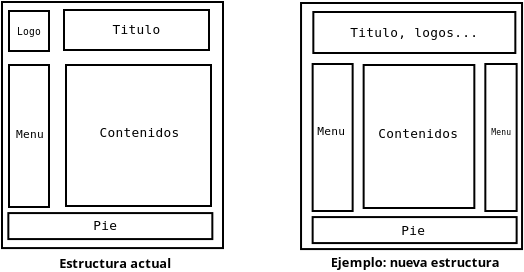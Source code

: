 <?xml version="1.0"?>
<diagram xmlns:dia="http://www.lysator.liu.se/~alla/dia/">
  <diagramdata>
    <attribute name="background">
      <color val="#ffffff"/>
    </attribute>
    <attribute name="paper">
      <composite type="paper">
        <attribute name="name">
          <string>#A4#</string>
        </attribute>
        <attribute name="tmargin">
          <real val="2.82"/>
        </attribute>
        <attribute name="bmargin">
          <real val="2.82"/>
        </attribute>
        <attribute name="lmargin">
          <real val="2.82"/>
        </attribute>
        <attribute name="rmargin">
          <real val="2.82"/>
        </attribute>
        <attribute name="is_portrait">
          <boolean val="true"/>
        </attribute>
        <attribute name="scaling">
          <real val="1"/>
        </attribute>
        <attribute name="fitto">
          <boolean val="false"/>
        </attribute>
      </composite>
    </attribute>
    <attribute name="grid">
      <composite type="grid">
        <attribute name="width_x">
          <real val="1"/>
        </attribute>
        <attribute name="width_y">
          <real val="1"/>
        </attribute>
        <attribute name="visible_x">
          <int val="1"/>
        </attribute>
        <attribute name="visible_y">
          <int val="1"/>
        </attribute>
      </composite>
    </attribute>
    <attribute name="guides">
      <composite type="guides">
        <attribute name="hguides"/>
        <attribute name="vguides"/>
      </composite>
    </attribute>
  </diagramdata>
  <layer name="Background" visible="true">
    <object type="Standard - Text" version="0" id="O0">
      <attribute name="obj_pos">
        <point val="12.517,15.704"/>
      </attribute>
      <attribute name="obj_bb">
        <rectangle val="9.153,15.052;15.882,15.852"/>
      </attribute>
      <attribute name="text">
        <composite type="text">
          <attribute name="string">
            <string>#Estructura actual#</string>
          </attribute>
          <attribute name="font">
            <font name="Helvetica-Bold"/>
          </attribute>
          <attribute name="height">
            <real val="0.8"/>
          </attribute>
          <attribute name="pos">
            <point val="12.517,15.704"/>
          </attribute>
          <attribute name="color">
            <color val="#000000"/>
          </attribute>
          <attribute name="alignment">
            <enum val="1"/>
          </attribute>
        </composite>
      </attribute>
    </object>
    <object type="Standard - Box" version="0" id="O1">
      <attribute name="obj_pos">
        <point val="6.9,2.4"/>
      </attribute>
      <attribute name="obj_bb">
        <rectangle val="6.85,2.35;18,14.754"/>
      </attribute>
      <attribute name="elem_corner">
        <point val="6.9,2.4"/>
      </attribute>
      <attribute name="elem_width">
        <real val="11.05"/>
      </attribute>
      <attribute name="elem_height">
        <real val="12.304"/>
      </attribute>
      <attribute name="show_background">
        <boolean val="true"/>
      </attribute>
    </object>
    <object type="Standard - Box" version="0" id="O2">
      <attribute name="obj_pos">
        <point val="7.25,2.85"/>
      </attribute>
      <attribute name="obj_bb">
        <rectangle val="7.2,2.8;9.3,4.9"/>
      </attribute>
      <attribute name="elem_corner">
        <point val="7.25,2.85"/>
      </attribute>
      <attribute name="elem_width">
        <real val="2"/>
      </attribute>
      <attribute name="elem_height">
        <real val="2"/>
      </attribute>
      <attribute name="show_background">
        <boolean val="true"/>
      </attribute>
    </object>
    <object type="Standard - Box" version="0" id="O3">
      <attribute name="obj_pos">
        <point val="10,2.8"/>
      </attribute>
      <attribute name="obj_bb">
        <rectangle val="9.95,2.75;17.3,4.85"/>
      </attribute>
      <attribute name="elem_corner">
        <point val="10,2.8"/>
      </attribute>
      <attribute name="elem_width">
        <real val="7.25"/>
      </attribute>
      <attribute name="elem_height">
        <real val="2"/>
      </attribute>
      <attribute name="show_background">
        <boolean val="true"/>
      </attribute>
    </object>
    <object type="Standard - Box" version="0" id="O4">
      <attribute name="obj_pos">
        <point val="7.25,5.55"/>
      </attribute>
      <attribute name="obj_bb">
        <rectangle val="7.2,5.5;9.3,12.7"/>
      </attribute>
      <attribute name="elem_corner">
        <point val="7.25,5.55"/>
      </attribute>
      <attribute name="elem_width">
        <real val="2"/>
      </attribute>
      <attribute name="elem_height">
        <real val="7.1"/>
      </attribute>
      <attribute name="show_background">
        <boolean val="true"/>
      </attribute>
    </object>
    <object type="Standard - Box" version="0" id="O5">
      <attribute name="obj_pos">
        <point val="10.1,5.55"/>
      </attribute>
      <attribute name="obj_bb">
        <rectangle val="10.05,5.5;17.4,12.65"/>
      </attribute>
      <attribute name="elem_corner">
        <point val="10.1,5.55"/>
      </attribute>
      <attribute name="elem_width">
        <real val="7.25"/>
      </attribute>
      <attribute name="elem_height">
        <real val="7.05"/>
      </attribute>
      <attribute name="show_background">
        <boolean val="true"/>
      </attribute>
    </object>
    <object type="Standard - Text" version="0" id="O6">
      <attribute name="obj_pos">
        <point val="8.25,4.05"/>
      </attribute>
      <attribute name="obj_bb">
        <rectangle val="7.423,3.604;9.077,4.204"/>
      </attribute>
      <attribute name="text">
        <composite type="text">
          <attribute name="string">
            <string>#Logo#</string>
          </attribute>
          <attribute name="font">
            <font name="Courier"/>
          </attribute>
          <attribute name="height">
            <real val="0.6"/>
          </attribute>
          <attribute name="pos">
            <point val="8.25,4.05"/>
          </attribute>
          <attribute name="color">
            <color val="#000000"/>
          </attribute>
          <attribute name="alignment">
            <enum val="1"/>
          </attribute>
        </composite>
      </attribute>
    </object>
    <object type="Standard - Text" version="0" id="O7">
      <attribute name="obj_pos">
        <point val="8.3,9.2"/>
      </attribute>
      <attribute name="obj_bb">
        <rectangle val="7.352,8.68;9.248,9.38"/>
      </attribute>
      <attribute name="text">
        <composite type="text">
          <attribute name="string">
            <string>#Menu#</string>
          </attribute>
          <attribute name="font">
            <font name="Courier"/>
          </attribute>
          <attribute name="height">
            <real val="0.7"/>
          </attribute>
          <attribute name="pos">
            <point val="8.3,9.2"/>
          </attribute>
          <attribute name="color">
            <color val="#000000"/>
          </attribute>
          <attribute name="alignment">
            <enum val="1"/>
          </attribute>
        </composite>
      </attribute>
    </object>
    <object type="Standard - Text" version="0" id="O8">
      <attribute name="obj_pos">
        <point val="13.625,4"/>
      </attribute>
      <attribute name="obj_bb">
        <rectangle val="12.07,3.405;15.179,4.205"/>
      </attribute>
      <attribute name="text">
        <composite type="text">
          <attribute name="string">
            <string>#Titulo#</string>
          </attribute>
          <attribute name="font">
            <font name="Courier"/>
          </attribute>
          <attribute name="height">
            <real val="0.8"/>
          </attribute>
          <attribute name="pos">
            <point val="13.625,4"/>
          </attribute>
          <attribute name="color">
            <color val="#000000"/>
          </attribute>
          <attribute name="alignment">
            <enum val="1"/>
          </attribute>
        </composite>
      </attribute>
    </object>
    <object type="Standard - Text" version="0" id="O9">
      <attribute name="obj_pos">
        <point val="13.775,9.15"/>
      </attribute>
      <attribute name="obj_bb">
        <rectangle val="11.251,8.555;16.299,9.355"/>
      </attribute>
      <attribute name="text">
        <composite type="text">
          <attribute name="string">
            <string>#Contenidos#</string>
          </attribute>
          <attribute name="font">
            <font name="Courier"/>
          </attribute>
          <attribute name="height">
            <real val="0.8"/>
          </attribute>
          <attribute name="pos">
            <point val="13.775,9.15"/>
          </attribute>
          <attribute name="color">
            <color val="#000000"/>
          </attribute>
          <attribute name="alignment">
            <enum val="1"/>
          </attribute>
        </composite>
      </attribute>
    </object>
    <object type="Standard - Box" version="0" id="O10">
      <attribute name="obj_pos">
        <point val="21.852,2.45"/>
      </attribute>
      <attribute name="obj_bb">
        <rectangle val="21.802,2.4;32.952,14.804"/>
      </attribute>
      <attribute name="elem_corner">
        <point val="21.852,2.45"/>
      </attribute>
      <attribute name="elem_width">
        <real val="11.05"/>
      </attribute>
      <attribute name="elem_height">
        <real val="12.304"/>
      </attribute>
      <attribute name="show_background">
        <boolean val="true"/>
      </attribute>
    </object>
    <object type="Standard - Text" version="0" id="O11">
      <attribute name="obj_pos">
        <point val="19.167,0.55"/>
      </attribute>
      <attribute name="obj_bb">
        <rectangle val="19.167,-0.045;19.167,0.755"/>
      </attribute>
      <attribute name="text">
        <composite type="text">
          <attribute name="string">
            <string>##</string>
          </attribute>
          <attribute name="font">
            <font name="Courier"/>
          </attribute>
          <attribute name="height">
            <real val="0.8"/>
          </attribute>
          <attribute name="pos">
            <point val="19.167,0.55"/>
          </attribute>
          <attribute name="color">
            <color val="#000000"/>
          </attribute>
          <attribute name="alignment">
            <enum val="1"/>
          </attribute>
        </composite>
      </attribute>
    </object>
    <object type="Standard - Box" version="0" id="O12">
      <attribute name="obj_pos">
        <point val="22.467,2.9"/>
      </attribute>
      <attribute name="obj_bb">
        <rectangle val="22.417,2.85;32.617,5"/>
      </attribute>
      <attribute name="elem_corner">
        <point val="22.467,2.9"/>
      </attribute>
      <attribute name="elem_width">
        <real val="10.1"/>
      </attribute>
      <attribute name="elem_height">
        <real val="2.05"/>
      </attribute>
      <attribute name="show_background">
        <boolean val="true"/>
      </attribute>
    </object>
    <object type="Standard - Text" version="0" id="O13">
      <attribute name="obj_pos">
        <point val="27.517,4.15"/>
      </attribute>
      <attribute name="obj_bb">
        <rectangle val="23.539,3.555;31.496,4.355"/>
      </attribute>
      <attribute name="text">
        <composite type="text">
          <attribute name="string">
            <string>#Titulo, logos...#</string>
          </attribute>
          <attribute name="font">
            <font name="Courier"/>
          </attribute>
          <attribute name="height">
            <real val="0.8"/>
          </attribute>
          <attribute name="pos">
            <point val="27.517,4.15"/>
          </attribute>
          <attribute name="color">
            <color val="#000000"/>
          </attribute>
          <attribute name="alignment">
            <enum val="1"/>
          </attribute>
        </composite>
      </attribute>
    </object>
    <object type="Standard - Box" version="0" id="O14">
      <attribute name="obj_pos">
        <point val="22.432,5.5"/>
      </attribute>
      <attribute name="obj_bb">
        <rectangle val="22.382,5.45;24.482,12.9"/>
      </attribute>
      <attribute name="elem_corner">
        <point val="22.432,5.5"/>
      </attribute>
      <attribute name="elem_width">
        <real val="2"/>
      </attribute>
      <attribute name="elem_height">
        <real val="7.35"/>
      </attribute>
      <attribute name="show_background">
        <boolean val="true"/>
      </attribute>
    </object>
    <object type="Standard - Text" version="0" id="O15">
      <attribute name="obj_pos">
        <point val="23.367,9.05"/>
      </attribute>
      <attribute name="obj_bb">
        <rectangle val="22.419,8.53;24.316,9.23"/>
      </attribute>
      <attribute name="text">
        <composite type="text">
          <attribute name="string">
            <string>#Menu#</string>
          </attribute>
          <attribute name="font">
            <font name="Courier"/>
          </attribute>
          <attribute name="height">
            <real val="0.7"/>
          </attribute>
          <attribute name="pos">
            <point val="23.367,9.05"/>
          </attribute>
          <attribute name="color">
            <color val="#000000"/>
          </attribute>
          <attribute name="alignment">
            <enum val="1"/>
          </attribute>
        </composite>
      </attribute>
    </object>
    <object type="Standard - Box" version="0" id="O16">
      <attribute name="obj_pos">
        <point val="24.982,5.55"/>
      </attribute>
      <attribute name="obj_bb">
        <rectangle val="24.932,5.5;30.567,12.75"/>
      </attribute>
      <attribute name="elem_corner">
        <point val="24.982,5.55"/>
      </attribute>
      <attribute name="elem_width">
        <real val="5.535"/>
      </attribute>
      <attribute name="elem_height">
        <real val="7.15"/>
      </attribute>
      <attribute name="show_background">
        <boolean val="true"/>
      </attribute>
    </object>
    <object type="Standard - Box" version="0" id="O17">
      <attribute name="obj_pos">
        <point val="31.067,5.5"/>
      </attribute>
      <attribute name="obj_bb">
        <rectangle val="31.017,5.45;32.682,12.9"/>
      </attribute>
      <attribute name="elem_corner">
        <point val="31.067,5.5"/>
      </attribute>
      <attribute name="elem_width">
        <real val="1.565"/>
      </attribute>
      <attribute name="elem_height">
        <real val="7.35"/>
      </attribute>
      <attribute name="show_background">
        <boolean val="true"/>
      </attribute>
    </object>
    <object type="Standard - Text" version="0" id="O18">
      <attribute name="obj_pos">
        <point val="27.717,9.2"/>
      </attribute>
      <attribute name="obj_bb">
        <rectangle val="25.193,8.605;30.241,9.405"/>
      </attribute>
      <attribute name="text">
        <composite type="text">
          <attribute name="string">
            <string>#Contenidos#</string>
          </attribute>
          <attribute name="font">
            <font name="Courier"/>
          </attribute>
          <attribute name="height">
            <real val="0.8"/>
          </attribute>
          <attribute name="pos">
            <point val="27.717,9.2"/>
          </attribute>
          <attribute name="color">
            <color val="#000000"/>
          </attribute>
          <attribute name="alignment">
            <enum val="1"/>
          </attribute>
        </composite>
      </attribute>
    </object>
    <object type="Standard - Text" version="0" id="O19">
      <attribute name="obj_pos">
        <point val="31.867,9.05"/>
      </attribute>
      <attribute name="obj_bb">
        <rectangle val="31.161,8.678;32.573,9.178"/>
      </attribute>
      <attribute name="text">
        <composite type="text">
          <attribute name="string">
            <string>#Menu#</string>
          </attribute>
          <attribute name="font">
            <font name="Courier"/>
          </attribute>
          <attribute name="height">
            <real val="0.5"/>
          </attribute>
          <attribute name="pos">
            <point val="31.867,9.05"/>
          </attribute>
          <attribute name="color">
            <color val="#000000"/>
          </attribute>
          <attribute name="alignment">
            <enum val="1"/>
          </attribute>
        </composite>
      </attribute>
    </object>
    <object type="Standard - Text" version="0" id="O20">
      <attribute name="obj_pos">
        <point val="27.567,15.65"/>
      </attribute>
      <attribute name="obj_bb">
        <rectangle val="22.506,14.998;32.628,15.798"/>
      </attribute>
      <attribute name="text">
        <composite type="text">
          <attribute name="string">
            <string>#Ejemplo: nueva estructura#</string>
          </attribute>
          <attribute name="font">
            <font name="Helvetica-Bold"/>
          </attribute>
          <attribute name="height">
            <real val="0.8"/>
          </attribute>
          <attribute name="pos">
            <point val="27.567,15.65"/>
          </attribute>
          <attribute name="color">
            <color val="#000000"/>
          </attribute>
          <attribute name="alignment">
            <enum val="1"/>
          </attribute>
        </composite>
      </attribute>
    </object>
    <object type="Standard - Box" version="0" id="O21">
      <attribute name="obj_pos">
        <point val="7.217,12.954"/>
      </attribute>
      <attribute name="obj_bb">
        <rectangle val="7.167,12.904;17.467,14.304"/>
      </attribute>
      <attribute name="elem_corner">
        <point val="7.217,12.954"/>
      </attribute>
      <attribute name="elem_width">
        <real val="10.2"/>
      </attribute>
      <attribute name="elem_height">
        <real val="1.3"/>
      </attribute>
      <attribute name="show_background">
        <boolean val="true"/>
      </attribute>
    </object>
    <object type="Standard - Text" version="0" id="O22">
      <attribute name="obj_pos">
        <point val="12.067,13.804"/>
      </attribute>
      <attribute name="obj_bb">
        <rectangle val="11.24,13.21;12.894,14.009"/>
      </attribute>
      <attribute name="text">
        <composite type="text">
          <attribute name="string">
            <string>#Pie#</string>
          </attribute>
          <attribute name="font">
            <font name="Courier"/>
          </attribute>
          <attribute name="height">
            <real val="0.8"/>
          </attribute>
          <attribute name="pos">
            <point val="12.067,13.804"/>
          </attribute>
          <attribute name="color">
            <color val="#000000"/>
          </attribute>
          <attribute name="alignment">
            <enum val="1"/>
          </attribute>
        </composite>
      </attribute>
    </object>
    <object type="Standard - Box" version="0" id="O23">
      <attribute name="obj_pos">
        <point val="22.432,13.154"/>
      </attribute>
      <attribute name="obj_bb">
        <rectangle val="22.382,13.104;32.682,14.504"/>
      </attribute>
      <attribute name="elem_corner">
        <point val="22.432,13.154"/>
      </attribute>
      <attribute name="elem_width">
        <real val="10.2"/>
      </attribute>
      <attribute name="elem_height">
        <real val="1.3"/>
      </attribute>
      <attribute name="show_background">
        <boolean val="true"/>
      </attribute>
    </object>
    <object type="Standard - Text" version="0" id="O24">
      <attribute name="obj_pos">
        <point val="27.467,14.054"/>
      </attribute>
      <attribute name="obj_bb">
        <rectangle val="26.64,13.46;28.294,14.259"/>
      </attribute>
      <attribute name="text">
        <composite type="text">
          <attribute name="string">
            <string>#Pie#</string>
          </attribute>
          <attribute name="font">
            <font name="Courier"/>
          </attribute>
          <attribute name="height">
            <real val="0.8"/>
          </attribute>
          <attribute name="pos">
            <point val="27.467,14.054"/>
          </attribute>
          <attribute name="color">
            <color val="#000000"/>
          </attribute>
          <attribute name="alignment">
            <enum val="1"/>
          </attribute>
        </composite>
      </attribute>
    </object>
  </layer>
</diagram>
